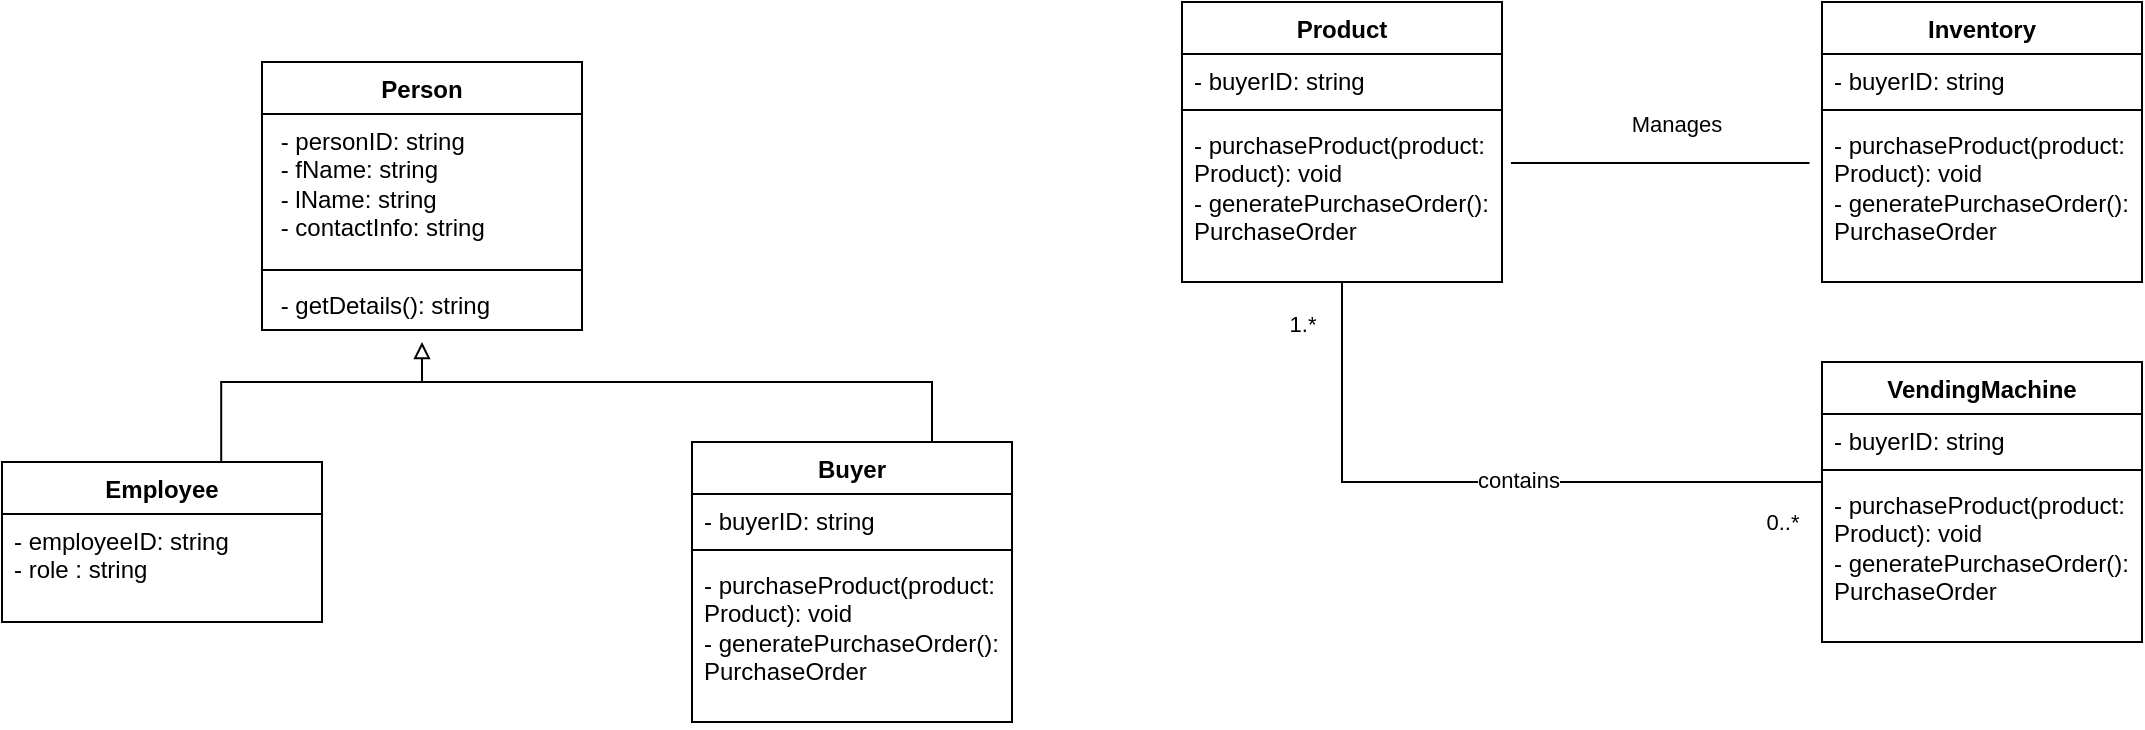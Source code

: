 <mxfile version="26.1.0">
  <diagram name="Page-1" id="TOpNFDJSIR8Wjlxjy9NF">
    <mxGraphModel dx="1109" dy="1260" grid="1" gridSize="10" guides="1" tooltips="1" connect="1" arrows="1" fold="1" page="1" pageScale="1" pageWidth="850" pageHeight="1100" math="0" shadow="0">
      <root>
        <mxCell id="0" />
        <mxCell id="1" parent="0" />
        <mxCell id="khwBa49cd4JpL_EvrgTC-1" value="Person" style="swimlane;fontStyle=1;align=center;verticalAlign=top;childLayout=stackLayout;horizontal=1;startSize=26;horizontalStack=0;resizeParent=1;resizeParentMax=0;resizeLast=0;collapsible=1;marginBottom=0;whiteSpace=wrap;html=1;" vertex="1" parent="1">
          <mxGeometry x="130" y="90" width="160" height="134" as="geometry" />
        </mxCell>
        <mxCell id="khwBa49cd4JpL_EvrgTC-2" value="&amp;nbsp;- personID: string&lt;div&gt;&amp;nbsp;- fName: string&lt;/div&gt;&lt;div&gt;&amp;nbsp;- lName: string&lt;/div&gt;&lt;div&gt;&amp;nbsp;- contactInfo: string&lt;/div&gt;" style="text;strokeColor=none;fillColor=none;align=left;verticalAlign=top;spacingLeft=4;spacingRight=4;overflow=hidden;rotatable=0;points=[[0,0.5],[1,0.5]];portConstraint=eastwest;whiteSpace=wrap;html=1;" vertex="1" parent="khwBa49cd4JpL_EvrgTC-1">
          <mxGeometry y="26" width="160" height="74" as="geometry" />
        </mxCell>
        <mxCell id="khwBa49cd4JpL_EvrgTC-3" value="" style="line;strokeWidth=1;fillColor=none;align=left;verticalAlign=middle;spacingTop=-1;spacingLeft=3;spacingRight=3;rotatable=0;labelPosition=right;points=[];portConstraint=eastwest;strokeColor=inherit;" vertex="1" parent="khwBa49cd4JpL_EvrgTC-1">
          <mxGeometry y="100" width="160" height="8" as="geometry" />
        </mxCell>
        <mxCell id="khwBa49cd4JpL_EvrgTC-4" value="&amp;nbsp;- getDetails(): string" style="text;strokeColor=none;fillColor=none;align=left;verticalAlign=top;spacingLeft=4;spacingRight=4;overflow=hidden;rotatable=0;points=[[0,0.5],[1,0.5]];portConstraint=eastwest;whiteSpace=wrap;html=1;" vertex="1" parent="khwBa49cd4JpL_EvrgTC-1">
          <mxGeometry y="108" width="160" height="26" as="geometry" />
        </mxCell>
        <mxCell id="khwBa49cd4JpL_EvrgTC-5" value="Employee" style="swimlane;fontStyle=1;align=center;verticalAlign=top;childLayout=stackLayout;horizontal=1;startSize=26;horizontalStack=0;resizeParent=1;resizeParentMax=0;resizeLast=0;collapsible=1;marginBottom=0;whiteSpace=wrap;html=1;" vertex="1" parent="1">
          <mxGeometry y="290" width="160" height="80" as="geometry" />
        </mxCell>
        <mxCell id="khwBa49cd4JpL_EvrgTC-6" value="- employeeID: string&lt;div&gt;- role : string&lt;/div&gt;" style="text;strokeColor=none;fillColor=none;align=left;verticalAlign=top;spacingLeft=4;spacingRight=4;overflow=hidden;rotatable=0;points=[[0,0.5],[1,0.5]];portConstraint=eastwest;whiteSpace=wrap;html=1;" vertex="1" parent="khwBa49cd4JpL_EvrgTC-5">
          <mxGeometry y="26" width="160" height="54" as="geometry" />
        </mxCell>
        <mxCell id="khwBa49cd4JpL_EvrgTC-7" value="" style="line;strokeWidth=1;fillColor=none;align=left;verticalAlign=middle;spacingTop=-1;spacingLeft=3;spacingRight=3;rotatable=0;labelPosition=right;points=[];portConstraint=eastwest;strokeColor=inherit;" vertex="1" parent="khwBa49cd4JpL_EvrgTC-5">
          <mxGeometry y="80" width="160" as="geometry" />
        </mxCell>
        <mxCell id="khwBa49cd4JpL_EvrgTC-9" value="Buyer" style="swimlane;fontStyle=1;align=center;verticalAlign=top;childLayout=stackLayout;horizontal=1;startSize=26;horizontalStack=0;resizeParent=1;resizeParentMax=0;resizeLast=0;collapsible=1;marginBottom=0;whiteSpace=wrap;html=1;" vertex="1" parent="1">
          <mxGeometry x="345" y="280" width="160" height="140" as="geometry" />
        </mxCell>
        <mxCell id="khwBa49cd4JpL_EvrgTC-10" value="- buyerID: string" style="text;strokeColor=none;fillColor=none;align=left;verticalAlign=top;spacingLeft=4;spacingRight=4;overflow=hidden;rotatable=0;points=[[0,0.5],[1,0.5]];portConstraint=eastwest;whiteSpace=wrap;html=1;" vertex="1" parent="khwBa49cd4JpL_EvrgTC-9">
          <mxGeometry y="26" width="160" height="24" as="geometry" />
        </mxCell>
        <mxCell id="khwBa49cd4JpL_EvrgTC-11" value="" style="line;strokeWidth=1;fillColor=none;align=left;verticalAlign=middle;spacingTop=-1;spacingLeft=3;spacingRight=3;rotatable=0;labelPosition=right;points=[];portConstraint=eastwest;strokeColor=inherit;" vertex="1" parent="khwBa49cd4JpL_EvrgTC-9">
          <mxGeometry y="50" width="160" height="8" as="geometry" />
        </mxCell>
        <mxCell id="khwBa49cd4JpL_EvrgTC-12" value="- purchaseProduct(product: Product): void&lt;div&gt;- generatePurchaseOrder(): PurchaseOrder&lt;/div&gt;" style="text;strokeColor=none;fillColor=none;align=left;verticalAlign=top;spacingLeft=4;spacingRight=4;overflow=hidden;rotatable=0;points=[[0,0.5],[1,0.5]];portConstraint=eastwest;whiteSpace=wrap;html=1;" vertex="1" parent="khwBa49cd4JpL_EvrgTC-9">
          <mxGeometry y="58" width="160" height="82" as="geometry" />
        </mxCell>
        <mxCell id="khwBa49cd4JpL_EvrgTC-13" value="" style="endArrow=block;html=1;endFill=0;edgeStyle=elbowEdgeStyle;elbow=vertical;rounded=0;exitX=0.685;exitY=-0.001;exitDx=0;exitDy=0;exitPerimeter=0;" edge="1" parent="1" source="khwBa49cd4JpL_EvrgTC-5">
          <mxGeometry width="100" height="75" relative="1" as="geometry">
            <mxPoint x="110" y="285" as="sourcePoint" />
            <mxPoint x="210" y="230" as="targetPoint" />
            <Array as="points">
              <mxPoint x="160" y="250" />
            </Array>
          </mxGeometry>
        </mxCell>
        <mxCell id="khwBa49cd4JpL_EvrgTC-15" value="" style="endArrow=none;html=1;rounded=0;exitX=0.75;exitY=0;exitDx=0;exitDy=0;" edge="1" parent="1" source="khwBa49cd4JpL_EvrgTC-9">
          <mxGeometry width="50" height="50" relative="1" as="geometry">
            <mxPoint x="465" y="270" as="sourcePoint" />
            <mxPoint x="210" y="250" as="targetPoint" />
            <Array as="points">
              <mxPoint x="465" y="250" />
            </Array>
          </mxGeometry>
        </mxCell>
        <mxCell id="khwBa49cd4JpL_EvrgTC-16" value="Product" style="swimlane;fontStyle=1;align=center;verticalAlign=top;childLayout=stackLayout;horizontal=1;startSize=26;horizontalStack=0;resizeParent=1;resizeParentMax=0;resizeLast=0;collapsible=1;marginBottom=0;whiteSpace=wrap;html=1;" vertex="1" parent="1">
          <mxGeometry x="590" y="60" width="160" height="140" as="geometry" />
        </mxCell>
        <mxCell id="khwBa49cd4JpL_EvrgTC-17" value="- buyerID: string" style="text;strokeColor=none;fillColor=none;align=left;verticalAlign=top;spacingLeft=4;spacingRight=4;overflow=hidden;rotatable=0;points=[[0,0.5],[1,0.5]];portConstraint=eastwest;whiteSpace=wrap;html=1;" vertex="1" parent="khwBa49cd4JpL_EvrgTC-16">
          <mxGeometry y="26" width="160" height="24" as="geometry" />
        </mxCell>
        <mxCell id="khwBa49cd4JpL_EvrgTC-18" value="" style="line;strokeWidth=1;fillColor=none;align=left;verticalAlign=middle;spacingTop=-1;spacingLeft=3;spacingRight=3;rotatable=0;labelPosition=right;points=[];portConstraint=eastwest;strokeColor=inherit;" vertex="1" parent="khwBa49cd4JpL_EvrgTC-16">
          <mxGeometry y="50" width="160" height="8" as="geometry" />
        </mxCell>
        <mxCell id="khwBa49cd4JpL_EvrgTC-19" value="- purchaseProduct(product: Product): void&lt;div&gt;- generatePurchaseOrder(): PurchaseOrder&lt;/div&gt;" style="text;strokeColor=none;fillColor=none;align=left;verticalAlign=top;spacingLeft=4;spacingRight=4;overflow=hidden;rotatable=0;points=[[0,0.5],[1,0.5]];portConstraint=eastwest;whiteSpace=wrap;html=1;" vertex="1" parent="khwBa49cd4JpL_EvrgTC-16">
          <mxGeometry y="58" width="160" height="82" as="geometry" />
        </mxCell>
        <mxCell id="khwBa49cd4JpL_EvrgTC-20" value="Inventory" style="swimlane;fontStyle=1;align=center;verticalAlign=top;childLayout=stackLayout;horizontal=1;startSize=26;horizontalStack=0;resizeParent=1;resizeParentMax=0;resizeLast=0;collapsible=1;marginBottom=0;whiteSpace=wrap;html=1;" vertex="1" parent="1">
          <mxGeometry x="910" y="60" width="160" height="140" as="geometry" />
        </mxCell>
        <mxCell id="khwBa49cd4JpL_EvrgTC-21" value="- buyerID: string" style="text;strokeColor=none;fillColor=none;align=left;verticalAlign=top;spacingLeft=4;spacingRight=4;overflow=hidden;rotatable=0;points=[[0,0.5],[1,0.5]];portConstraint=eastwest;whiteSpace=wrap;html=1;" vertex="1" parent="khwBa49cd4JpL_EvrgTC-20">
          <mxGeometry y="26" width="160" height="24" as="geometry" />
        </mxCell>
        <mxCell id="khwBa49cd4JpL_EvrgTC-22" value="" style="line;strokeWidth=1;fillColor=none;align=left;verticalAlign=middle;spacingTop=-1;spacingLeft=3;spacingRight=3;rotatable=0;labelPosition=right;points=[];portConstraint=eastwest;strokeColor=inherit;" vertex="1" parent="khwBa49cd4JpL_EvrgTC-20">
          <mxGeometry y="50" width="160" height="8" as="geometry" />
        </mxCell>
        <mxCell id="khwBa49cd4JpL_EvrgTC-23" value="- purchaseProduct(product: Product): void&lt;div&gt;- generatePurchaseOrder(): PurchaseOrder&lt;/div&gt;" style="text;strokeColor=none;fillColor=none;align=left;verticalAlign=top;spacingLeft=4;spacingRight=4;overflow=hidden;rotatable=0;points=[[0,0.5],[1,0.5]];portConstraint=eastwest;whiteSpace=wrap;html=1;" vertex="1" parent="khwBa49cd4JpL_EvrgTC-20">
          <mxGeometry y="58" width="160" height="82" as="geometry" />
        </mxCell>
        <mxCell id="khwBa49cd4JpL_EvrgTC-24" value="VendingMachine" style="swimlane;fontStyle=1;align=center;verticalAlign=top;childLayout=stackLayout;horizontal=1;startSize=26;horizontalStack=0;resizeParent=1;resizeParentMax=0;resizeLast=0;collapsible=1;marginBottom=0;whiteSpace=wrap;html=1;" vertex="1" parent="1">
          <mxGeometry x="910" y="240" width="160" height="140" as="geometry" />
        </mxCell>
        <mxCell id="khwBa49cd4JpL_EvrgTC-25" value="- buyerID: string" style="text;strokeColor=none;fillColor=none;align=left;verticalAlign=top;spacingLeft=4;spacingRight=4;overflow=hidden;rotatable=0;points=[[0,0.5],[1,0.5]];portConstraint=eastwest;whiteSpace=wrap;html=1;" vertex="1" parent="khwBa49cd4JpL_EvrgTC-24">
          <mxGeometry y="26" width="160" height="24" as="geometry" />
        </mxCell>
        <mxCell id="khwBa49cd4JpL_EvrgTC-26" value="" style="line;strokeWidth=1;fillColor=none;align=left;verticalAlign=middle;spacingTop=-1;spacingLeft=3;spacingRight=3;rotatable=0;labelPosition=right;points=[];portConstraint=eastwest;strokeColor=inherit;" vertex="1" parent="khwBa49cd4JpL_EvrgTC-24">
          <mxGeometry y="50" width="160" height="8" as="geometry" />
        </mxCell>
        <mxCell id="khwBa49cd4JpL_EvrgTC-27" value="- purchaseProduct(product: Product): void&lt;div&gt;- generatePurchaseOrder(): PurchaseOrder&lt;/div&gt;" style="text;strokeColor=none;fillColor=none;align=left;verticalAlign=top;spacingLeft=4;spacingRight=4;overflow=hidden;rotatable=0;points=[[0,0.5],[1,0.5]];portConstraint=eastwest;whiteSpace=wrap;html=1;" vertex="1" parent="khwBa49cd4JpL_EvrgTC-24">
          <mxGeometry y="58" width="160" height="82" as="geometry" />
        </mxCell>
        <mxCell id="khwBa49cd4JpL_EvrgTC-28" value="" style="endArrow=none;html=1;rounded=0;exitX=0.5;exitY=1;exitDx=0;exitDy=0;" edge="1" parent="1" source="khwBa49cd4JpL_EvrgTC-16">
          <mxGeometry width="50" height="50" relative="1" as="geometry">
            <mxPoint x="860" y="350" as="sourcePoint" />
            <mxPoint x="910" y="300" as="targetPoint" />
            <Array as="points">
              <mxPoint x="670" y="300" />
            </Array>
          </mxGeometry>
        </mxCell>
        <mxCell id="khwBa49cd4JpL_EvrgTC-29" value="contains" style="edgeLabel;html=1;align=center;verticalAlign=middle;resizable=0;points=[];" vertex="1" connectable="0" parent="khwBa49cd4JpL_EvrgTC-28">
          <mxGeometry x="0.102" y="1" relative="1" as="geometry">
            <mxPoint as="offset" />
          </mxGeometry>
        </mxCell>
        <mxCell id="khwBa49cd4JpL_EvrgTC-30" value="1.*" style="edgeLabel;html=1;align=center;verticalAlign=middle;resizable=0;points=[];" vertex="1" connectable="0" parent="khwBa49cd4JpL_EvrgTC-28">
          <mxGeometry x="-0.837" y="-8" relative="1" as="geometry">
            <mxPoint x="-12" y="-7" as="offset" />
          </mxGeometry>
        </mxCell>
        <mxCell id="khwBa49cd4JpL_EvrgTC-31" value="0..*" style="edgeLabel;html=1;align=center;verticalAlign=middle;resizable=0;points=[];" vertex="1" connectable="0" parent="khwBa49cd4JpL_EvrgTC-28">
          <mxGeometry x="0.815" y="1" relative="1" as="geometry">
            <mxPoint x="11" y="21" as="offset" />
          </mxGeometry>
        </mxCell>
        <mxCell id="khwBa49cd4JpL_EvrgTC-32" value="" style="endArrow=none;html=1;rounded=0;exitX=1.028;exitY=0.274;exitDx=0;exitDy=0;exitPerimeter=0;entryX=-0.039;entryY=0.274;entryDx=0;entryDy=0;entryPerimeter=0;" edge="1" parent="1" source="khwBa49cd4JpL_EvrgTC-19" target="khwBa49cd4JpL_EvrgTC-23">
          <mxGeometry width="50" height="50" relative="1" as="geometry">
            <mxPoint x="680" y="210" as="sourcePoint" />
            <mxPoint x="920" y="310" as="targetPoint" />
            <Array as="points" />
          </mxGeometry>
        </mxCell>
        <mxCell id="khwBa49cd4JpL_EvrgTC-33" value="Manages" style="edgeLabel;html=1;align=center;verticalAlign=middle;resizable=0;points=[];" vertex="1" connectable="0" parent="khwBa49cd4JpL_EvrgTC-32">
          <mxGeometry x="0.102" y="1" relative="1" as="geometry">
            <mxPoint y="-19" as="offset" />
          </mxGeometry>
        </mxCell>
      </root>
    </mxGraphModel>
  </diagram>
</mxfile>
